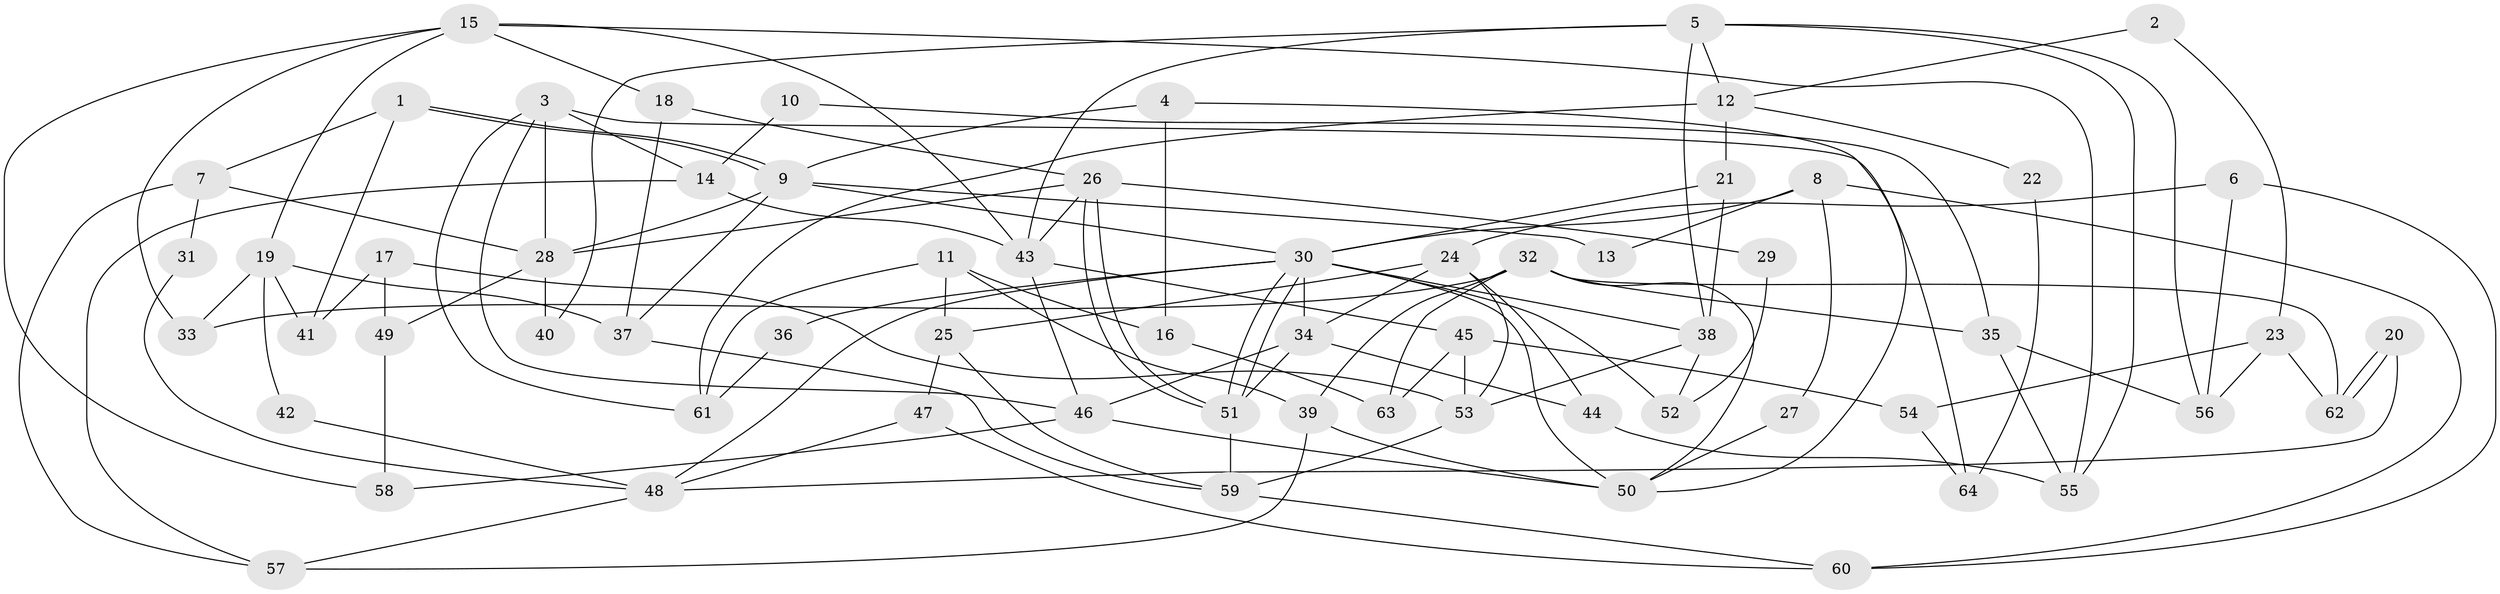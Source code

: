 // Generated by graph-tools (version 1.1) at 2025/11/02/27/25 16:11:21]
// undirected, 64 vertices, 128 edges
graph export_dot {
graph [start="1"]
  node [color=gray90,style=filled];
  1;
  2;
  3;
  4;
  5;
  6;
  7;
  8;
  9;
  10;
  11;
  12;
  13;
  14;
  15;
  16;
  17;
  18;
  19;
  20;
  21;
  22;
  23;
  24;
  25;
  26;
  27;
  28;
  29;
  30;
  31;
  32;
  33;
  34;
  35;
  36;
  37;
  38;
  39;
  40;
  41;
  42;
  43;
  44;
  45;
  46;
  47;
  48;
  49;
  50;
  51;
  52;
  53;
  54;
  55;
  56;
  57;
  58;
  59;
  60;
  61;
  62;
  63;
  64;
  1 -- 9;
  1 -- 9;
  1 -- 7;
  1 -- 41;
  2 -- 23;
  2 -- 12;
  3 -- 61;
  3 -- 28;
  3 -- 14;
  3 -- 46;
  3 -- 64;
  4 -- 9;
  4 -- 50;
  4 -- 16;
  5 -- 43;
  5 -- 55;
  5 -- 12;
  5 -- 38;
  5 -- 40;
  5 -- 56;
  6 -- 24;
  6 -- 60;
  6 -- 56;
  7 -- 57;
  7 -- 28;
  7 -- 31;
  8 -- 60;
  8 -- 30;
  8 -- 13;
  8 -- 27;
  9 -- 30;
  9 -- 13;
  9 -- 28;
  9 -- 37;
  10 -- 35;
  10 -- 14;
  11 -- 16;
  11 -- 39;
  11 -- 25;
  11 -- 61;
  12 -- 21;
  12 -- 22;
  12 -- 61;
  14 -- 43;
  14 -- 57;
  15 -- 18;
  15 -- 19;
  15 -- 33;
  15 -- 43;
  15 -- 55;
  15 -- 58;
  16 -- 63;
  17 -- 53;
  17 -- 41;
  17 -- 49;
  18 -- 26;
  18 -- 37;
  19 -- 33;
  19 -- 37;
  19 -- 41;
  19 -- 42;
  20 -- 48;
  20 -- 62;
  20 -- 62;
  21 -- 38;
  21 -- 30;
  22 -- 64;
  23 -- 62;
  23 -- 56;
  23 -- 54;
  24 -- 34;
  24 -- 53;
  24 -- 25;
  24 -- 44;
  25 -- 47;
  25 -- 59;
  26 -- 43;
  26 -- 51;
  26 -- 51;
  26 -- 28;
  26 -- 29;
  27 -- 50;
  28 -- 40;
  28 -- 49;
  29 -- 52;
  30 -- 51;
  30 -- 51;
  30 -- 34;
  30 -- 36;
  30 -- 38;
  30 -- 48;
  30 -- 50;
  30 -- 52;
  31 -- 48;
  32 -- 35;
  32 -- 50;
  32 -- 33;
  32 -- 39;
  32 -- 62;
  32 -- 63;
  34 -- 51;
  34 -- 46;
  34 -- 44;
  35 -- 55;
  35 -- 56;
  36 -- 61;
  37 -- 59;
  38 -- 52;
  38 -- 53;
  39 -- 50;
  39 -- 57;
  42 -- 48;
  43 -- 46;
  43 -- 45;
  44 -- 55;
  45 -- 53;
  45 -- 54;
  45 -- 63;
  46 -- 58;
  46 -- 50;
  47 -- 48;
  47 -- 60;
  48 -- 57;
  49 -- 58;
  51 -- 59;
  53 -- 59;
  54 -- 64;
  59 -- 60;
}
